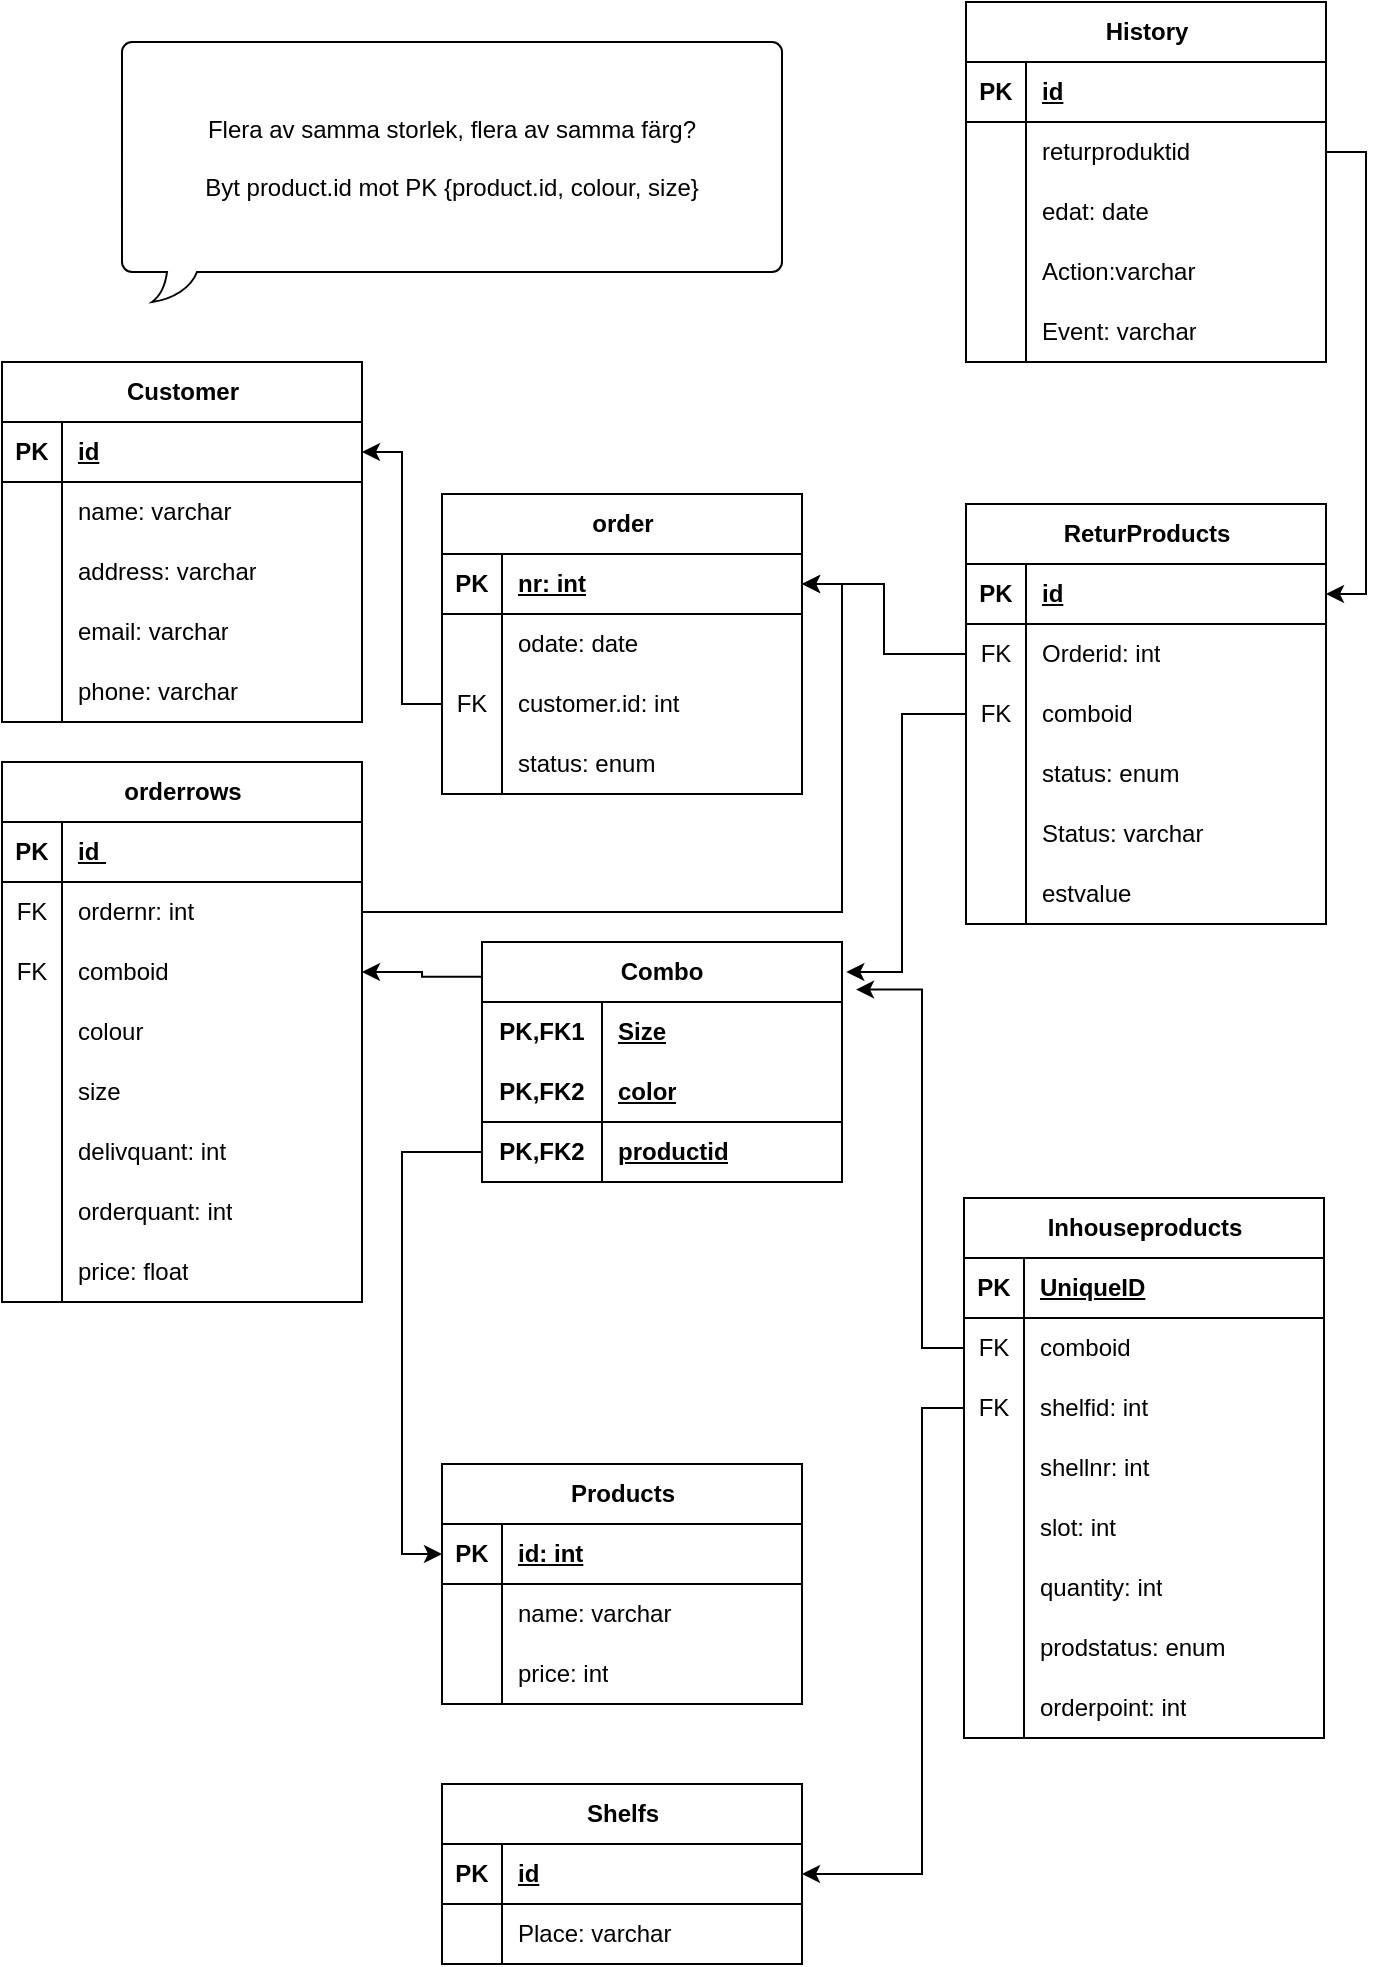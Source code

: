 <mxfile version="22.1.16" type="device">
  <diagram name="Page-1" id="0KgS9Cz_U5ciWKl4LTHg">
    <mxGraphModel dx="1037" dy="614" grid="1" gridSize="10" guides="1" tooltips="1" connect="1" arrows="1" fold="1" page="1" pageScale="1" pageWidth="850" pageHeight="1100" math="0" shadow="0">
      <root>
        <mxCell id="0" />
        <mxCell id="1" parent="0" />
        <mxCell id="YY3Y5IAw8V7oHiiXFcww-1" value="Customer" style="shape=table;startSize=30;container=1;collapsible=1;childLayout=tableLayout;fixedRows=1;rowLines=0;fontStyle=1;align=center;resizeLast=1;html=1;" parent="1" vertex="1">
          <mxGeometry x="20" y="210" width="180" height="180" as="geometry" />
        </mxCell>
        <mxCell id="YY3Y5IAw8V7oHiiXFcww-2" value="" style="shape=tableRow;horizontal=0;startSize=0;swimlaneHead=0;swimlaneBody=0;fillColor=none;collapsible=0;dropTarget=0;points=[[0,0.5],[1,0.5]];portConstraint=eastwest;top=0;left=0;right=0;bottom=1;" parent="YY3Y5IAw8V7oHiiXFcww-1" vertex="1">
          <mxGeometry y="30" width="180" height="30" as="geometry" />
        </mxCell>
        <mxCell id="YY3Y5IAw8V7oHiiXFcww-3" value="PK" style="shape=partialRectangle;connectable=0;fillColor=none;top=0;left=0;bottom=0;right=0;fontStyle=1;overflow=hidden;whiteSpace=wrap;html=1;" parent="YY3Y5IAw8V7oHiiXFcww-2" vertex="1">
          <mxGeometry width="30" height="30" as="geometry">
            <mxRectangle width="30" height="30" as="alternateBounds" />
          </mxGeometry>
        </mxCell>
        <mxCell id="YY3Y5IAw8V7oHiiXFcww-4" value="id" style="shape=partialRectangle;connectable=0;fillColor=none;top=0;left=0;bottom=0;right=0;align=left;spacingLeft=6;fontStyle=5;overflow=hidden;whiteSpace=wrap;html=1;" parent="YY3Y5IAw8V7oHiiXFcww-2" vertex="1">
          <mxGeometry x="30" width="150" height="30" as="geometry">
            <mxRectangle width="150" height="30" as="alternateBounds" />
          </mxGeometry>
        </mxCell>
        <mxCell id="YY3Y5IAw8V7oHiiXFcww-5" value="" style="shape=tableRow;horizontal=0;startSize=0;swimlaneHead=0;swimlaneBody=0;fillColor=none;collapsible=0;dropTarget=0;points=[[0,0.5],[1,0.5]];portConstraint=eastwest;top=0;left=0;right=0;bottom=0;" parent="YY3Y5IAw8V7oHiiXFcww-1" vertex="1">
          <mxGeometry y="60" width="180" height="30" as="geometry" />
        </mxCell>
        <mxCell id="YY3Y5IAw8V7oHiiXFcww-6" value="" style="shape=partialRectangle;connectable=0;fillColor=none;top=0;left=0;bottom=0;right=0;editable=1;overflow=hidden;whiteSpace=wrap;html=1;" parent="YY3Y5IAw8V7oHiiXFcww-5" vertex="1">
          <mxGeometry width="30" height="30" as="geometry">
            <mxRectangle width="30" height="30" as="alternateBounds" />
          </mxGeometry>
        </mxCell>
        <mxCell id="YY3Y5IAw8V7oHiiXFcww-7" value="name: varchar" style="shape=partialRectangle;connectable=0;fillColor=none;top=0;left=0;bottom=0;right=0;align=left;spacingLeft=6;overflow=hidden;whiteSpace=wrap;html=1;" parent="YY3Y5IAw8V7oHiiXFcww-5" vertex="1">
          <mxGeometry x="30" width="150" height="30" as="geometry">
            <mxRectangle width="150" height="30" as="alternateBounds" />
          </mxGeometry>
        </mxCell>
        <mxCell id="YY3Y5IAw8V7oHiiXFcww-8" value="" style="shape=tableRow;horizontal=0;startSize=0;swimlaneHead=0;swimlaneBody=0;fillColor=none;collapsible=0;dropTarget=0;points=[[0,0.5],[1,0.5]];portConstraint=eastwest;top=0;left=0;right=0;bottom=0;" parent="YY3Y5IAw8V7oHiiXFcww-1" vertex="1">
          <mxGeometry y="90" width="180" height="30" as="geometry" />
        </mxCell>
        <mxCell id="YY3Y5IAw8V7oHiiXFcww-9" value="" style="shape=partialRectangle;connectable=0;fillColor=none;top=0;left=0;bottom=0;right=0;editable=1;overflow=hidden;whiteSpace=wrap;html=1;" parent="YY3Y5IAw8V7oHiiXFcww-8" vertex="1">
          <mxGeometry width="30" height="30" as="geometry">
            <mxRectangle width="30" height="30" as="alternateBounds" />
          </mxGeometry>
        </mxCell>
        <mxCell id="YY3Y5IAw8V7oHiiXFcww-10" value="address: varchar" style="shape=partialRectangle;connectable=0;fillColor=none;top=0;left=0;bottom=0;right=0;align=left;spacingLeft=6;overflow=hidden;whiteSpace=wrap;html=1;" parent="YY3Y5IAw8V7oHiiXFcww-8" vertex="1">
          <mxGeometry x="30" width="150" height="30" as="geometry">
            <mxRectangle width="150" height="30" as="alternateBounds" />
          </mxGeometry>
        </mxCell>
        <mxCell id="YY3Y5IAw8V7oHiiXFcww-11" value="" style="shape=tableRow;horizontal=0;startSize=0;swimlaneHead=0;swimlaneBody=0;fillColor=none;collapsible=0;dropTarget=0;points=[[0,0.5],[1,0.5]];portConstraint=eastwest;top=0;left=0;right=0;bottom=0;" parent="YY3Y5IAw8V7oHiiXFcww-1" vertex="1">
          <mxGeometry y="120" width="180" height="30" as="geometry" />
        </mxCell>
        <mxCell id="YY3Y5IAw8V7oHiiXFcww-12" value="" style="shape=partialRectangle;connectable=0;fillColor=none;top=0;left=0;bottom=0;right=0;editable=1;overflow=hidden;whiteSpace=wrap;html=1;" parent="YY3Y5IAw8V7oHiiXFcww-11" vertex="1">
          <mxGeometry width="30" height="30" as="geometry">
            <mxRectangle width="30" height="30" as="alternateBounds" />
          </mxGeometry>
        </mxCell>
        <mxCell id="YY3Y5IAw8V7oHiiXFcww-13" value="email: varchar" style="shape=partialRectangle;connectable=0;fillColor=none;top=0;left=0;bottom=0;right=0;align=left;spacingLeft=6;overflow=hidden;whiteSpace=wrap;html=1;" parent="YY3Y5IAw8V7oHiiXFcww-11" vertex="1">
          <mxGeometry x="30" width="150" height="30" as="geometry">
            <mxRectangle width="150" height="30" as="alternateBounds" />
          </mxGeometry>
        </mxCell>
        <mxCell id="YY3Y5IAw8V7oHiiXFcww-14" value="" style="shape=tableRow;horizontal=0;startSize=0;swimlaneHead=0;swimlaneBody=0;fillColor=none;collapsible=0;dropTarget=0;points=[[0,0.5],[1,0.5]];portConstraint=eastwest;top=0;left=0;right=0;bottom=0;" parent="YY3Y5IAw8V7oHiiXFcww-1" vertex="1">
          <mxGeometry y="150" width="180" height="30" as="geometry" />
        </mxCell>
        <mxCell id="YY3Y5IAw8V7oHiiXFcww-15" value="" style="shape=partialRectangle;connectable=0;fillColor=none;top=0;left=0;bottom=0;right=0;editable=1;overflow=hidden;whiteSpace=wrap;html=1;" parent="YY3Y5IAw8V7oHiiXFcww-14" vertex="1">
          <mxGeometry width="30" height="30" as="geometry">
            <mxRectangle width="30" height="30" as="alternateBounds" />
          </mxGeometry>
        </mxCell>
        <mxCell id="YY3Y5IAw8V7oHiiXFcww-16" value="phone: varchar" style="shape=partialRectangle;connectable=0;fillColor=none;top=0;left=0;bottom=0;right=0;align=left;spacingLeft=6;overflow=hidden;whiteSpace=wrap;html=1;" parent="YY3Y5IAw8V7oHiiXFcww-14" vertex="1">
          <mxGeometry x="30" width="150" height="30" as="geometry">
            <mxRectangle width="150" height="30" as="alternateBounds" />
          </mxGeometry>
        </mxCell>
        <mxCell id="YY3Y5IAw8V7oHiiXFcww-17" value="order" style="shape=table;startSize=30;container=1;collapsible=1;childLayout=tableLayout;fixedRows=1;rowLines=0;fontStyle=1;align=center;resizeLast=1;html=1;" parent="1" vertex="1">
          <mxGeometry x="240" y="276" width="180" height="150" as="geometry" />
        </mxCell>
        <mxCell id="YY3Y5IAw8V7oHiiXFcww-18" value="" style="shape=tableRow;horizontal=0;startSize=0;swimlaneHead=0;swimlaneBody=0;fillColor=none;collapsible=0;dropTarget=0;points=[[0,0.5],[1,0.5]];portConstraint=eastwest;top=0;left=0;right=0;bottom=1;" parent="YY3Y5IAw8V7oHiiXFcww-17" vertex="1">
          <mxGeometry y="30" width="180" height="30" as="geometry" />
        </mxCell>
        <mxCell id="YY3Y5IAw8V7oHiiXFcww-19" value="PK" style="shape=partialRectangle;connectable=0;fillColor=none;top=0;left=0;bottom=0;right=0;fontStyle=1;overflow=hidden;whiteSpace=wrap;html=1;" parent="YY3Y5IAw8V7oHiiXFcww-18" vertex="1">
          <mxGeometry width="30" height="30" as="geometry">
            <mxRectangle width="30" height="30" as="alternateBounds" />
          </mxGeometry>
        </mxCell>
        <mxCell id="YY3Y5IAw8V7oHiiXFcww-20" value="nr: int" style="shape=partialRectangle;connectable=0;fillColor=none;top=0;left=0;bottom=0;right=0;align=left;spacingLeft=6;fontStyle=5;overflow=hidden;whiteSpace=wrap;html=1;" parent="YY3Y5IAw8V7oHiiXFcww-18" vertex="1">
          <mxGeometry x="30" width="150" height="30" as="geometry">
            <mxRectangle width="150" height="30" as="alternateBounds" />
          </mxGeometry>
        </mxCell>
        <mxCell id="YY3Y5IAw8V7oHiiXFcww-21" value="" style="shape=tableRow;horizontal=0;startSize=0;swimlaneHead=0;swimlaneBody=0;fillColor=none;collapsible=0;dropTarget=0;points=[[0,0.5],[1,0.5]];portConstraint=eastwest;top=0;left=0;right=0;bottom=0;" parent="YY3Y5IAw8V7oHiiXFcww-17" vertex="1">
          <mxGeometry y="60" width="180" height="30" as="geometry" />
        </mxCell>
        <mxCell id="YY3Y5IAw8V7oHiiXFcww-22" value="" style="shape=partialRectangle;connectable=0;fillColor=none;top=0;left=0;bottom=0;right=0;editable=1;overflow=hidden;whiteSpace=wrap;html=1;" parent="YY3Y5IAw8V7oHiiXFcww-21" vertex="1">
          <mxGeometry width="30" height="30" as="geometry">
            <mxRectangle width="30" height="30" as="alternateBounds" />
          </mxGeometry>
        </mxCell>
        <mxCell id="YY3Y5IAw8V7oHiiXFcww-23" value="odate: date" style="shape=partialRectangle;connectable=0;fillColor=none;top=0;left=0;bottom=0;right=0;align=left;spacingLeft=6;overflow=hidden;whiteSpace=wrap;html=1;" parent="YY3Y5IAw8V7oHiiXFcww-21" vertex="1">
          <mxGeometry x="30" width="150" height="30" as="geometry">
            <mxRectangle width="150" height="30" as="alternateBounds" />
          </mxGeometry>
        </mxCell>
        <mxCell id="YY3Y5IAw8V7oHiiXFcww-24" value="" style="shape=tableRow;horizontal=0;startSize=0;swimlaneHead=0;swimlaneBody=0;fillColor=none;collapsible=0;dropTarget=0;points=[[0,0.5],[1,0.5]];portConstraint=eastwest;top=0;left=0;right=0;bottom=0;" parent="YY3Y5IAw8V7oHiiXFcww-17" vertex="1">
          <mxGeometry y="90" width="180" height="30" as="geometry" />
        </mxCell>
        <mxCell id="YY3Y5IAw8V7oHiiXFcww-25" value="FK" style="shape=partialRectangle;connectable=0;fillColor=none;top=0;left=0;bottom=0;right=0;editable=1;overflow=hidden;whiteSpace=wrap;html=1;" parent="YY3Y5IAw8V7oHiiXFcww-24" vertex="1">
          <mxGeometry width="30" height="30" as="geometry">
            <mxRectangle width="30" height="30" as="alternateBounds" />
          </mxGeometry>
        </mxCell>
        <mxCell id="YY3Y5IAw8V7oHiiXFcww-26" value="customer.id: int" style="shape=partialRectangle;connectable=0;fillColor=none;top=0;left=0;bottom=0;right=0;align=left;spacingLeft=6;overflow=hidden;whiteSpace=wrap;html=1;" parent="YY3Y5IAw8V7oHiiXFcww-24" vertex="1">
          <mxGeometry x="30" width="150" height="30" as="geometry">
            <mxRectangle width="150" height="30" as="alternateBounds" />
          </mxGeometry>
        </mxCell>
        <mxCell id="YY3Y5IAw8V7oHiiXFcww-27" value="" style="shape=tableRow;horizontal=0;startSize=0;swimlaneHead=0;swimlaneBody=0;fillColor=none;collapsible=0;dropTarget=0;points=[[0,0.5],[1,0.5]];portConstraint=eastwest;top=0;left=0;right=0;bottom=0;" parent="YY3Y5IAw8V7oHiiXFcww-17" vertex="1">
          <mxGeometry y="120" width="180" height="30" as="geometry" />
        </mxCell>
        <mxCell id="YY3Y5IAw8V7oHiiXFcww-28" value="" style="shape=partialRectangle;connectable=0;fillColor=none;top=0;left=0;bottom=0;right=0;editable=1;overflow=hidden;whiteSpace=wrap;html=1;" parent="YY3Y5IAw8V7oHiiXFcww-27" vertex="1">
          <mxGeometry width="30" height="30" as="geometry">
            <mxRectangle width="30" height="30" as="alternateBounds" />
          </mxGeometry>
        </mxCell>
        <mxCell id="YY3Y5IAw8V7oHiiXFcww-29" value="status: enum" style="shape=partialRectangle;connectable=0;fillColor=none;top=0;left=0;bottom=0;right=0;align=left;spacingLeft=6;overflow=hidden;whiteSpace=wrap;html=1;" parent="YY3Y5IAw8V7oHiiXFcww-27" vertex="1">
          <mxGeometry x="30" width="150" height="30" as="geometry">
            <mxRectangle width="150" height="30" as="alternateBounds" />
          </mxGeometry>
        </mxCell>
        <mxCell id="YY3Y5IAw8V7oHiiXFcww-30" style="edgeStyle=orthogonalEdgeStyle;rounded=0;orthogonalLoop=1;jettySize=auto;html=1;exitX=0;exitY=0.5;exitDx=0;exitDy=0;entryX=1;entryY=0.5;entryDx=0;entryDy=0;" parent="1" source="YY3Y5IAw8V7oHiiXFcww-24" target="YY3Y5IAw8V7oHiiXFcww-2" edge="1">
          <mxGeometry relative="1" as="geometry" />
        </mxCell>
        <mxCell id="YY3Y5IAw8V7oHiiXFcww-31" value="orderrows" style="shape=table;startSize=30;container=1;collapsible=1;childLayout=tableLayout;fixedRows=1;rowLines=0;fontStyle=1;align=center;resizeLast=1;html=1;" parent="1" vertex="1">
          <mxGeometry x="20" y="410" width="180" height="270" as="geometry" />
        </mxCell>
        <mxCell id="YY3Y5IAw8V7oHiiXFcww-32" value="" style="shape=tableRow;horizontal=0;startSize=0;swimlaneHead=0;swimlaneBody=0;fillColor=none;collapsible=0;dropTarget=0;points=[[0,0.5],[1,0.5]];portConstraint=eastwest;top=0;left=0;right=0;bottom=1;" parent="YY3Y5IAw8V7oHiiXFcww-31" vertex="1">
          <mxGeometry y="30" width="180" height="30" as="geometry" />
        </mxCell>
        <mxCell id="YY3Y5IAw8V7oHiiXFcww-33" value="PK" style="shape=partialRectangle;connectable=0;fillColor=none;top=0;left=0;bottom=0;right=0;fontStyle=1;overflow=hidden;whiteSpace=wrap;html=1;" parent="YY3Y5IAw8V7oHiiXFcww-32" vertex="1">
          <mxGeometry width="30" height="30" as="geometry">
            <mxRectangle width="30" height="30" as="alternateBounds" />
          </mxGeometry>
        </mxCell>
        <mxCell id="YY3Y5IAw8V7oHiiXFcww-34" value="id&amp;nbsp;" style="shape=partialRectangle;connectable=0;fillColor=none;top=0;left=0;bottom=0;right=0;align=left;spacingLeft=6;fontStyle=5;overflow=hidden;whiteSpace=wrap;html=1;" parent="YY3Y5IAw8V7oHiiXFcww-32" vertex="1">
          <mxGeometry x="30" width="150" height="30" as="geometry">
            <mxRectangle width="150" height="30" as="alternateBounds" />
          </mxGeometry>
        </mxCell>
        <mxCell id="YY3Y5IAw8V7oHiiXFcww-35" value="" style="shape=tableRow;horizontal=0;startSize=0;swimlaneHead=0;swimlaneBody=0;fillColor=none;collapsible=0;dropTarget=0;points=[[0,0.5],[1,0.5]];portConstraint=eastwest;top=0;left=0;right=0;bottom=0;" parent="YY3Y5IAw8V7oHiiXFcww-31" vertex="1">
          <mxGeometry y="60" width="180" height="30" as="geometry" />
        </mxCell>
        <mxCell id="YY3Y5IAw8V7oHiiXFcww-36" value="FK" style="shape=partialRectangle;connectable=0;fillColor=none;top=0;left=0;bottom=0;right=0;editable=1;overflow=hidden;whiteSpace=wrap;html=1;" parent="YY3Y5IAw8V7oHiiXFcww-35" vertex="1">
          <mxGeometry width="30" height="30" as="geometry">
            <mxRectangle width="30" height="30" as="alternateBounds" />
          </mxGeometry>
        </mxCell>
        <mxCell id="YY3Y5IAw8V7oHiiXFcww-37" value="ordernr: int" style="shape=partialRectangle;connectable=0;fillColor=none;top=0;left=0;bottom=0;right=0;align=left;spacingLeft=6;overflow=hidden;whiteSpace=wrap;html=1;" parent="YY3Y5IAw8V7oHiiXFcww-35" vertex="1">
          <mxGeometry x="30" width="150" height="30" as="geometry">
            <mxRectangle width="150" height="30" as="alternateBounds" />
          </mxGeometry>
        </mxCell>
        <mxCell id="YY3Y5IAw8V7oHiiXFcww-38" value="" style="shape=tableRow;horizontal=0;startSize=0;swimlaneHead=0;swimlaneBody=0;fillColor=none;collapsible=0;dropTarget=0;points=[[0,0.5],[1,0.5]];portConstraint=eastwest;top=0;left=0;right=0;bottom=0;" parent="YY3Y5IAw8V7oHiiXFcww-31" vertex="1">
          <mxGeometry y="90" width="180" height="30" as="geometry" />
        </mxCell>
        <mxCell id="YY3Y5IAw8V7oHiiXFcww-39" value="FK" style="shape=partialRectangle;connectable=0;fillColor=none;top=0;left=0;bottom=0;right=0;editable=1;overflow=hidden;whiteSpace=wrap;html=1;" parent="YY3Y5IAw8V7oHiiXFcww-38" vertex="1">
          <mxGeometry width="30" height="30" as="geometry">
            <mxRectangle width="30" height="30" as="alternateBounds" />
          </mxGeometry>
        </mxCell>
        <mxCell id="YY3Y5IAw8V7oHiiXFcww-40" value="comboid" style="shape=partialRectangle;connectable=0;fillColor=none;top=0;left=0;bottom=0;right=0;align=left;spacingLeft=6;overflow=hidden;whiteSpace=wrap;html=1;" parent="YY3Y5IAw8V7oHiiXFcww-38" vertex="1">
          <mxGeometry x="30" width="150" height="30" as="geometry">
            <mxRectangle width="150" height="30" as="alternateBounds" />
          </mxGeometry>
        </mxCell>
        <mxCell id="YY3Y5IAw8V7oHiiXFcww-41" value="" style="shape=tableRow;horizontal=0;startSize=0;swimlaneHead=0;swimlaneBody=0;fillColor=none;collapsible=0;dropTarget=0;points=[[0,0.5],[1,0.5]];portConstraint=eastwest;top=0;left=0;right=0;bottom=0;" parent="YY3Y5IAw8V7oHiiXFcww-31" vertex="1">
          <mxGeometry y="120" width="180" height="30" as="geometry" />
        </mxCell>
        <mxCell id="YY3Y5IAw8V7oHiiXFcww-42" value="" style="shape=partialRectangle;connectable=0;fillColor=none;top=0;left=0;bottom=0;right=0;editable=1;overflow=hidden;whiteSpace=wrap;html=1;" parent="YY3Y5IAw8V7oHiiXFcww-41" vertex="1">
          <mxGeometry width="30" height="30" as="geometry">
            <mxRectangle width="30" height="30" as="alternateBounds" />
          </mxGeometry>
        </mxCell>
        <mxCell id="YY3Y5IAw8V7oHiiXFcww-43" value="colour" style="shape=partialRectangle;connectable=0;fillColor=none;top=0;left=0;bottom=0;right=0;align=left;spacingLeft=6;overflow=hidden;whiteSpace=wrap;html=1;" parent="YY3Y5IAw8V7oHiiXFcww-41" vertex="1">
          <mxGeometry x="30" width="150" height="30" as="geometry">
            <mxRectangle width="150" height="30" as="alternateBounds" />
          </mxGeometry>
        </mxCell>
        <mxCell id="0YbK_XBKYLrNP74XC1Oq-16" value="" style="shape=tableRow;horizontal=0;startSize=0;swimlaneHead=0;swimlaneBody=0;fillColor=none;collapsible=0;dropTarget=0;points=[[0,0.5],[1,0.5]];portConstraint=eastwest;top=0;left=0;right=0;bottom=0;" vertex="1" parent="YY3Y5IAw8V7oHiiXFcww-31">
          <mxGeometry y="150" width="180" height="30" as="geometry" />
        </mxCell>
        <mxCell id="0YbK_XBKYLrNP74XC1Oq-17" value="" style="shape=partialRectangle;connectable=0;fillColor=none;top=0;left=0;bottom=0;right=0;editable=1;overflow=hidden;whiteSpace=wrap;html=1;" vertex="1" parent="0YbK_XBKYLrNP74XC1Oq-16">
          <mxGeometry width="30" height="30" as="geometry">
            <mxRectangle width="30" height="30" as="alternateBounds" />
          </mxGeometry>
        </mxCell>
        <mxCell id="0YbK_XBKYLrNP74XC1Oq-18" value="size" style="shape=partialRectangle;connectable=0;fillColor=none;top=0;left=0;bottom=0;right=0;align=left;spacingLeft=6;overflow=hidden;whiteSpace=wrap;html=1;" vertex="1" parent="0YbK_XBKYLrNP74XC1Oq-16">
          <mxGeometry x="30" width="150" height="30" as="geometry">
            <mxRectangle width="150" height="30" as="alternateBounds" />
          </mxGeometry>
        </mxCell>
        <mxCell id="0YbK_XBKYLrNP74XC1Oq-134" value="" style="shape=tableRow;horizontal=0;startSize=0;swimlaneHead=0;swimlaneBody=0;fillColor=none;collapsible=0;dropTarget=0;points=[[0,0.5],[1,0.5]];portConstraint=eastwest;top=0;left=0;right=0;bottom=0;" vertex="1" parent="YY3Y5IAw8V7oHiiXFcww-31">
          <mxGeometry y="180" width="180" height="30" as="geometry" />
        </mxCell>
        <mxCell id="0YbK_XBKYLrNP74XC1Oq-135" value="" style="shape=partialRectangle;connectable=0;fillColor=none;top=0;left=0;bottom=0;right=0;editable=1;overflow=hidden;whiteSpace=wrap;html=1;" vertex="1" parent="0YbK_XBKYLrNP74XC1Oq-134">
          <mxGeometry width="30" height="30" as="geometry">
            <mxRectangle width="30" height="30" as="alternateBounds" />
          </mxGeometry>
        </mxCell>
        <mxCell id="0YbK_XBKYLrNP74XC1Oq-136" value="delivquant: int" style="shape=partialRectangle;connectable=0;fillColor=none;top=0;left=0;bottom=0;right=0;align=left;spacingLeft=6;overflow=hidden;whiteSpace=wrap;html=1;" vertex="1" parent="0YbK_XBKYLrNP74XC1Oq-134">
          <mxGeometry x="30" width="150" height="30" as="geometry">
            <mxRectangle width="150" height="30" as="alternateBounds" />
          </mxGeometry>
        </mxCell>
        <mxCell id="0YbK_XBKYLrNP74XC1Oq-237" value="" style="shape=tableRow;horizontal=0;startSize=0;swimlaneHead=0;swimlaneBody=0;fillColor=none;collapsible=0;dropTarget=0;points=[[0,0.5],[1,0.5]];portConstraint=eastwest;top=0;left=0;right=0;bottom=0;" vertex="1" parent="YY3Y5IAw8V7oHiiXFcww-31">
          <mxGeometry y="210" width="180" height="30" as="geometry" />
        </mxCell>
        <mxCell id="0YbK_XBKYLrNP74XC1Oq-238" value="" style="shape=partialRectangle;connectable=0;fillColor=none;top=0;left=0;bottom=0;right=0;editable=1;overflow=hidden;whiteSpace=wrap;html=1;" vertex="1" parent="0YbK_XBKYLrNP74XC1Oq-237">
          <mxGeometry width="30" height="30" as="geometry">
            <mxRectangle width="30" height="30" as="alternateBounds" />
          </mxGeometry>
        </mxCell>
        <mxCell id="0YbK_XBKYLrNP74XC1Oq-239" value="orderquant: int" style="shape=partialRectangle;connectable=0;fillColor=none;top=0;left=0;bottom=0;right=0;align=left;spacingLeft=6;overflow=hidden;whiteSpace=wrap;html=1;" vertex="1" parent="0YbK_XBKYLrNP74XC1Oq-237">
          <mxGeometry x="30" width="150" height="30" as="geometry">
            <mxRectangle width="150" height="30" as="alternateBounds" />
          </mxGeometry>
        </mxCell>
        <mxCell id="0YbK_XBKYLrNP74XC1Oq-241" value="" style="shape=tableRow;horizontal=0;startSize=0;swimlaneHead=0;swimlaneBody=0;fillColor=none;collapsible=0;dropTarget=0;points=[[0,0.5],[1,0.5]];portConstraint=eastwest;top=0;left=0;right=0;bottom=0;" vertex="1" parent="YY3Y5IAw8V7oHiiXFcww-31">
          <mxGeometry y="240" width="180" height="30" as="geometry" />
        </mxCell>
        <mxCell id="0YbK_XBKYLrNP74XC1Oq-242" value="" style="shape=partialRectangle;connectable=0;fillColor=none;top=0;left=0;bottom=0;right=0;editable=1;overflow=hidden;whiteSpace=wrap;html=1;" vertex="1" parent="0YbK_XBKYLrNP74XC1Oq-241">
          <mxGeometry width="30" height="30" as="geometry">
            <mxRectangle width="30" height="30" as="alternateBounds" />
          </mxGeometry>
        </mxCell>
        <mxCell id="0YbK_XBKYLrNP74XC1Oq-243" value="price: float" style="shape=partialRectangle;connectable=0;fillColor=none;top=0;left=0;bottom=0;right=0;align=left;spacingLeft=6;overflow=hidden;whiteSpace=wrap;html=1;" vertex="1" parent="0YbK_XBKYLrNP74XC1Oq-241">
          <mxGeometry x="30" width="150" height="30" as="geometry">
            <mxRectangle width="150" height="30" as="alternateBounds" />
          </mxGeometry>
        </mxCell>
        <mxCell id="0YbK_XBKYLrNP74XC1Oq-32" value="Shelfs" style="shape=table;startSize=30;container=1;collapsible=1;childLayout=tableLayout;fixedRows=1;rowLines=0;fontStyle=1;align=center;resizeLast=1;html=1;" vertex="1" parent="1">
          <mxGeometry x="240" y="921" width="180" height="90" as="geometry" />
        </mxCell>
        <mxCell id="0YbK_XBKYLrNP74XC1Oq-33" value="" style="shape=tableRow;horizontal=0;startSize=0;swimlaneHead=0;swimlaneBody=0;fillColor=none;collapsible=0;dropTarget=0;points=[[0,0.5],[1,0.5]];portConstraint=eastwest;top=0;left=0;right=0;bottom=1;" vertex="1" parent="0YbK_XBKYLrNP74XC1Oq-32">
          <mxGeometry y="30" width="180" height="30" as="geometry" />
        </mxCell>
        <mxCell id="0YbK_XBKYLrNP74XC1Oq-34" value="PK" style="shape=partialRectangle;connectable=0;fillColor=none;top=0;left=0;bottom=0;right=0;fontStyle=1;overflow=hidden;whiteSpace=wrap;html=1;" vertex="1" parent="0YbK_XBKYLrNP74XC1Oq-33">
          <mxGeometry width="30" height="30" as="geometry">
            <mxRectangle width="30" height="30" as="alternateBounds" />
          </mxGeometry>
        </mxCell>
        <mxCell id="0YbK_XBKYLrNP74XC1Oq-35" value="id" style="shape=partialRectangle;connectable=0;fillColor=none;top=0;left=0;bottom=0;right=0;align=left;spacingLeft=6;fontStyle=5;overflow=hidden;whiteSpace=wrap;html=1;" vertex="1" parent="0YbK_XBKYLrNP74XC1Oq-33">
          <mxGeometry x="30" width="150" height="30" as="geometry">
            <mxRectangle width="150" height="30" as="alternateBounds" />
          </mxGeometry>
        </mxCell>
        <mxCell id="0YbK_XBKYLrNP74XC1Oq-36" value="" style="shape=tableRow;horizontal=0;startSize=0;swimlaneHead=0;swimlaneBody=0;fillColor=none;collapsible=0;dropTarget=0;points=[[0,0.5],[1,0.5]];portConstraint=eastwest;top=0;left=0;right=0;bottom=0;" vertex="1" parent="0YbK_XBKYLrNP74XC1Oq-32">
          <mxGeometry y="60" width="180" height="30" as="geometry" />
        </mxCell>
        <mxCell id="0YbK_XBKYLrNP74XC1Oq-37" value="" style="shape=partialRectangle;connectable=0;fillColor=none;top=0;left=0;bottom=0;right=0;editable=1;overflow=hidden;whiteSpace=wrap;html=1;" vertex="1" parent="0YbK_XBKYLrNP74XC1Oq-36">
          <mxGeometry width="30" height="30" as="geometry">
            <mxRectangle width="30" height="30" as="alternateBounds" />
          </mxGeometry>
        </mxCell>
        <mxCell id="0YbK_XBKYLrNP74XC1Oq-38" value="Place: varchar" style="shape=partialRectangle;connectable=0;fillColor=none;top=0;left=0;bottom=0;right=0;align=left;spacingLeft=6;overflow=hidden;whiteSpace=wrap;html=1;" vertex="1" parent="0YbK_XBKYLrNP74XC1Oq-36">
          <mxGeometry x="30" width="150" height="30" as="geometry">
            <mxRectangle width="150" height="30" as="alternateBounds" />
          </mxGeometry>
        </mxCell>
        <mxCell id="0YbK_XBKYLrNP74XC1Oq-96" value="Inhouseproducts" style="shape=table;startSize=30;container=1;collapsible=1;childLayout=tableLayout;fixedRows=1;rowLines=0;fontStyle=1;align=center;resizeLast=1;html=1;" vertex="1" parent="1">
          <mxGeometry x="501" y="628" width="180" height="270" as="geometry" />
        </mxCell>
        <mxCell id="0YbK_XBKYLrNP74XC1Oq-97" value="" style="shape=tableRow;horizontal=0;startSize=0;swimlaneHead=0;swimlaneBody=0;fillColor=none;collapsible=0;dropTarget=0;points=[[0,0.5],[1,0.5]];portConstraint=eastwest;top=0;left=0;right=0;bottom=1;" vertex="1" parent="0YbK_XBKYLrNP74XC1Oq-96">
          <mxGeometry y="30" width="180" height="30" as="geometry" />
        </mxCell>
        <mxCell id="0YbK_XBKYLrNP74XC1Oq-98" value="PK" style="shape=partialRectangle;connectable=0;fillColor=none;top=0;left=0;bottom=0;right=0;fontStyle=1;overflow=hidden;whiteSpace=wrap;html=1;" vertex="1" parent="0YbK_XBKYLrNP74XC1Oq-97">
          <mxGeometry width="30" height="30" as="geometry">
            <mxRectangle width="30" height="30" as="alternateBounds" />
          </mxGeometry>
        </mxCell>
        <mxCell id="0YbK_XBKYLrNP74XC1Oq-99" value="UniqueID" style="shape=partialRectangle;connectable=0;fillColor=none;top=0;left=0;bottom=0;right=0;align=left;spacingLeft=6;fontStyle=5;overflow=hidden;whiteSpace=wrap;html=1;" vertex="1" parent="0YbK_XBKYLrNP74XC1Oq-97">
          <mxGeometry x="30" width="150" height="30" as="geometry">
            <mxRectangle width="150" height="30" as="alternateBounds" />
          </mxGeometry>
        </mxCell>
        <mxCell id="0YbK_XBKYLrNP74XC1Oq-100" value="" style="shape=tableRow;horizontal=0;startSize=0;swimlaneHead=0;swimlaneBody=0;fillColor=none;collapsible=0;dropTarget=0;points=[[0,0.5],[1,0.5]];portConstraint=eastwest;top=0;left=0;right=0;bottom=0;" vertex="1" parent="0YbK_XBKYLrNP74XC1Oq-96">
          <mxGeometry y="60" width="180" height="30" as="geometry" />
        </mxCell>
        <mxCell id="0YbK_XBKYLrNP74XC1Oq-101" value="FK" style="shape=partialRectangle;connectable=0;fillColor=none;top=0;left=0;bottom=0;right=0;editable=1;overflow=hidden;whiteSpace=wrap;html=1;" vertex="1" parent="0YbK_XBKYLrNP74XC1Oq-100">
          <mxGeometry width="30" height="30" as="geometry">
            <mxRectangle width="30" height="30" as="alternateBounds" />
          </mxGeometry>
        </mxCell>
        <mxCell id="0YbK_XBKYLrNP74XC1Oq-102" value="comboid" style="shape=partialRectangle;connectable=0;fillColor=none;top=0;left=0;bottom=0;right=0;align=left;spacingLeft=6;overflow=hidden;whiteSpace=wrap;html=1;" vertex="1" parent="0YbK_XBKYLrNP74XC1Oq-100">
          <mxGeometry x="30" width="150" height="30" as="geometry">
            <mxRectangle width="150" height="30" as="alternateBounds" />
          </mxGeometry>
        </mxCell>
        <mxCell id="0YbK_XBKYLrNP74XC1Oq-103" value="" style="shape=tableRow;horizontal=0;startSize=0;swimlaneHead=0;swimlaneBody=0;fillColor=none;collapsible=0;dropTarget=0;points=[[0,0.5],[1,0.5]];portConstraint=eastwest;top=0;left=0;right=0;bottom=0;" vertex="1" parent="0YbK_XBKYLrNP74XC1Oq-96">
          <mxGeometry y="90" width="180" height="30" as="geometry" />
        </mxCell>
        <mxCell id="0YbK_XBKYLrNP74XC1Oq-104" value="FK" style="shape=partialRectangle;connectable=0;fillColor=none;top=0;left=0;bottom=0;right=0;editable=1;overflow=hidden;whiteSpace=wrap;html=1;" vertex="1" parent="0YbK_XBKYLrNP74XC1Oq-103">
          <mxGeometry width="30" height="30" as="geometry">
            <mxRectangle width="30" height="30" as="alternateBounds" />
          </mxGeometry>
        </mxCell>
        <mxCell id="0YbK_XBKYLrNP74XC1Oq-105" value="shelfid: int" style="shape=partialRectangle;connectable=0;fillColor=none;top=0;left=0;bottom=0;right=0;align=left;spacingLeft=6;overflow=hidden;whiteSpace=wrap;html=1;" vertex="1" parent="0YbK_XBKYLrNP74XC1Oq-103">
          <mxGeometry x="30" width="150" height="30" as="geometry">
            <mxRectangle width="150" height="30" as="alternateBounds" />
          </mxGeometry>
        </mxCell>
        <mxCell id="0YbK_XBKYLrNP74XC1Oq-106" value="" style="shape=tableRow;horizontal=0;startSize=0;swimlaneHead=0;swimlaneBody=0;fillColor=none;collapsible=0;dropTarget=0;points=[[0,0.5],[1,0.5]];portConstraint=eastwest;top=0;left=0;right=0;bottom=0;" vertex="1" parent="0YbK_XBKYLrNP74XC1Oq-96">
          <mxGeometry y="120" width="180" height="30" as="geometry" />
        </mxCell>
        <mxCell id="0YbK_XBKYLrNP74XC1Oq-107" value="" style="shape=partialRectangle;connectable=0;fillColor=none;top=0;left=0;bottom=0;right=0;editable=1;overflow=hidden;whiteSpace=wrap;html=1;" vertex="1" parent="0YbK_XBKYLrNP74XC1Oq-106">
          <mxGeometry width="30" height="30" as="geometry">
            <mxRectangle width="30" height="30" as="alternateBounds" />
          </mxGeometry>
        </mxCell>
        <mxCell id="0YbK_XBKYLrNP74XC1Oq-108" value="shellnr: int" style="shape=partialRectangle;connectable=0;fillColor=none;top=0;left=0;bottom=0;right=0;align=left;spacingLeft=6;overflow=hidden;whiteSpace=wrap;html=1;" vertex="1" parent="0YbK_XBKYLrNP74XC1Oq-106">
          <mxGeometry x="30" width="150" height="30" as="geometry">
            <mxRectangle width="150" height="30" as="alternateBounds" />
          </mxGeometry>
        </mxCell>
        <mxCell id="0YbK_XBKYLrNP74XC1Oq-109" value="" style="shape=tableRow;horizontal=0;startSize=0;swimlaneHead=0;swimlaneBody=0;fillColor=none;collapsible=0;dropTarget=0;points=[[0,0.5],[1,0.5]];portConstraint=eastwest;top=0;left=0;right=0;bottom=0;" vertex="1" parent="0YbK_XBKYLrNP74XC1Oq-96">
          <mxGeometry y="150" width="180" height="30" as="geometry" />
        </mxCell>
        <mxCell id="0YbK_XBKYLrNP74XC1Oq-110" value="" style="shape=partialRectangle;connectable=0;fillColor=none;top=0;left=0;bottom=0;right=0;editable=1;overflow=hidden;whiteSpace=wrap;html=1;" vertex="1" parent="0YbK_XBKYLrNP74XC1Oq-109">
          <mxGeometry width="30" height="30" as="geometry">
            <mxRectangle width="30" height="30" as="alternateBounds" />
          </mxGeometry>
        </mxCell>
        <mxCell id="0YbK_XBKYLrNP74XC1Oq-111" value="slot: int" style="shape=partialRectangle;connectable=0;fillColor=none;top=0;left=0;bottom=0;right=0;align=left;spacingLeft=6;overflow=hidden;whiteSpace=wrap;html=1;" vertex="1" parent="0YbK_XBKYLrNP74XC1Oq-109">
          <mxGeometry x="30" width="150" height="30" as="geometry">
            <mxRectangle width="150" height="30" as="alternateBounds" />
          </mxGeometry>
        </mxCell>
        <mxCell id="0YbK_XBKYLrNP74XC1Oq-128" value="" style="shape=tableRow;horizontal=0;startSize=0;swimlaneHead=0;swimlaneBody=0;fillColor=none;collapsible=0;dropTarget=0;points=[[0,0.5],[1,0.5]];portConstraint=eastwest;top=0;left=0;right=0;bottom=0;" vertex="1" parent="0YbK_XBKYLrNP74XC1Oq-96">
          <mxGeometry y="180" width="180" height="30" as="geometry" />
        </mxCell>
        <mxCell id="0YbK_XBKYLrNP74XC1Oq-129" value="" style="shape=partialRectangle;connectable=0;fillColor=none;top=0;left=0;bottom=0;right=0;editable=1;overflow=hidden;whiteSpace=wrap;html=1;" vertex="1" parent="0YbK_XBKYLrNP74XC1Oq-128">
          <mxGeometry width="30" height="30" as="geometry">
            <mxRectangle width="30" height="30" as="alternateBounds" />
          </mxGeometry>
        </mxCell>
        <mxCell id="0YbK_XBKYLrNP74XC1Oq-130" value="quantity: int" style="shape=partialRectangle;connectable=0;fillColor=none;top=0;left=0;bottom=0;right=0;align=left;spacingLeft=6;overflow=hidden;whiteSpace=wrap;html=1;" vertex="1" parent="0YbK_XBKYLrNP74XC1Oq-128">
          <mxGeometry x="30" width="150" height="30" as="geometry">
            <mxRectangle width="150" height="30" as="alternateBounds" />
          </mxGeometry>
        </mxCell>
        <mxCell id="0YbK_XBKYLrNP74XC1Oq-137" value="" style="shape=tableRow;horizontal=0;startSize=0;swimlaneHead=0;swimlaneBody=0;fillColor=none;collapsible=0;dropTarget=0;points=[[0,0.5],[1,0.5]];portConstraint=eastwest;top=0;left=0;right=0;bottom=0;" vertex="1" parent="0YbK_XBKYLrNP74XC1Oq-96">
          <mxGeometry y="210" width="180" height="30" as="geometry" />
        </mxCell>
        <mxCell id="0YbK_XBKYLrNP74XC1Oq-138" value="" style="shape=partialRectangle;connectable=0;fillColor=none;top=0;left=0;bottom=0;right=0;editable=1;overflow=hidden;whiteSpace=wrap;html=1;" vertex="1" parent="0YbK_XBKYLrNP74XC1Oq-137">
          <mxGeometry width="30" height="30" as="geometry">
            <mxRectangle width="30" height="30" as="alternateBounds" />
          </mxGeometry>
        </mxCell>
        <mxCell id="0YbK_XBKYLrNP74XC1Oq-139" value="prodstatus: enum" style="shape=partialRectangle;connectable=0;fillColor=none;top=0;left=0;bottom=0;right=0;align=left;spacingLeft=6;overflow=hidden;whiteSpace=wrap;html=1;" vertex="1" parent="0YbK_XBKYLrNP74XC1Oq-137">
          <mxGeometry x="30" width="150" height="30" as="geometry">
            <mxRectangle width="150" height="30" as="alternateBounds" />
          </mxGeometry>
        </mxCell>
        <mxCell id="0YbK_XBKYLrNP74XC1Oq-140" value="" style="shape=tableRow;horizontal=0;startSize=0;swimlaneHead=0;swimlaneBody=0;fillColor=none;collapsible=0;dropTarget=0;points=[[0,0.5],[1,0.5]];portConstraint=eastwest;top=0;left=0;right=0;bottom=0;" vertex="1" parent="0YbK_XBKYLrNP74XC1Oq-96">
          <mxGeometry y="240" width="180" height="30" as="geometry" />
        </mxCell>
        <mxCell id="0YbK_XBKYLrNP74XC1Oq-141" value="" style="shape=partialRectangle;connectable=0;fillColor=none;top=0;left=0;bottom=0;right=0;editable=1;overflow=hidden;whiteSpace=wrap;html=1;" vertex="1" parent="0YbK_XBKYLrNP74XC1Oq-140">
          <mxGeometry width="30" height="30" as="geometry">
            <mxRectangle width="30" height="30" as="alternateBounds" />
          </mxGeometry>
        </mxCell>
        <mxCell id="0YbK_XBKYLrNP74XC1Oq-142" value="orderpoint: int" style="shape=partialRectangle;connectable=0;fillColor=none;top=0;left=0;bottom=0;right=0;align=left;spacingLeft=6;overflow=hidden;whiteSpace=wrap;html=1;" vertex="1" parent="0YbK_XBKYLrNP74XC1Oq-140">
          <mxGeometry x="30" width="150" height="30" as="geometry">
            <mxRectangle width="150" height="30" as="alternateBounds" />
          </mxGeometry>
        </mxCell>
        <mxCell id="0YbK_XBKYLrNP74XC1Oq-133" style="edgeStyle=orthogonalEdgeStyle;rounded=0;orthogonalLoop=1;jettySize=auto;html=1;exitX=0;exitY=0.5;exitDx=0;exitDy=0;entryX=1.039;entryY=0.198;entryDx=0;entryDy=0;entryPerimeter=0;" edge="1" parent="1" source="0YbK_XBKYLrNP74XC1Oq-100" target="0YbK_XBKYLrNP74XC1Oq-263">
          <mxGeometry relative="1" as="geometry">
            <mxPoint x="450" y="520" as="targetPoint" />
            <Array as="points">
              <mxPoint x="480" y="703" />
              <mxPoint x="480" y="524" />
            </Array>
          </mxGeometry>
        </mxCell>
        <mxCell id="0YbK_XBKYLrNP74XC1Oq-2" value="Products" style="shape=table;startSize=30;container=1;collapsible=1;childLayout=tableLayout;fixedRows=1;rowLines=0;fontStyle=1;align=center;resizeLast=1;html=1;" vertex="1" parent="1">
          <mxGeometry x="240" y="761" width="180" height="120" as="geometry" />
        </mxCell>
        <mxCell id="0YbK_XBKYLrNP74XC1Oq-3" value="" style="shape=tableRow;horizontal=0;startSize=0;swimlaneHead=0;swimlaneBody=0;fillColor=none;collapsible=0;dropTarget=0;points=[[0,0.5],[1,0.5]];portConstraint=eastwest;top=0;left=0;right=0;bottom=1;" vertex="1" parent="0YbK_XBKYLrNP74XC1Oq-2">
          <mxGeometry y="30" width="180" height="30" as="geometry" />
        </mxCell>
        <mxCell id="0YbK_XBKYLrNP74XC1Oq-4" value="PK" style="shape=partialRectangle;connectable=0;fillColor=none;top=0;left=0;bottom=0;right=0;fontStyle=1;overflow=hidden;whiteSpace=wrap;html=1;" vertex="1" parent="0YbK_XBKYLrNP74XC1Oq-3">
          <mxGeometry width="30" height="30" as="geometry">
            <mxRectangle width="30" height="30" as="alternateBounds" />
          </mxGeometry>
        </mxCell>
        <mxCell id="0YbK_XBKYLrNP74XC1Oq-5" value="id: int" style="shape=partialRectangle;connectable=0;fillColor=none;top=0;left=0;bottom=0;right=0;align=left;spacingLeft=6;fontStyle=5;overflow=hidden;whiteSpace=wrap;html=1;" vertex="1" parent="0YbK_XBKYLrNP74XC1Oq-3">
          <mxGeometry x="30" width="150" height="30" as="geometry">
            <mxRectangle width="150" height="30" as="alternateBounds" />
          </mxGeometry>
        </mxCell>
        <mxCell id="0YbK_XBKYLrNP74XC1Oq-6" value="" style="shape=tableRow;horizontal=0;startSize=0;swimlaneHead=0;swimlaneBody=0;fillColor=none;collapsible=0;dropTarget=0;points=[[0,0.5],[1,0.5]];portConstraint=eastwest;top=0;left=0;right=0;bottom=0;" vertex="1" parent="0YbK_XBKYLrNP74XC1Oq-2">
          <mxGeometry y="60" width="180" height="30" as="geometry" />
        </mxCell>
        <mxCell id="0YbK_XBKYLrNP74XC1Oq-7" value="" style="shape=partialRectangle;connectable=0;fillColor=none;top=0;left=0;bottom=0;right=0;editable=1;overflow=hidden;whiteSpace=wrap;html=1;" vertex="1" parent="0YbK_XBKYLrNP74XC1Oq-6">
          <mxGeometry width="30" height="30" as="geometry">
            <mxRectangle width="30" height="30" as="alternateBounds" />
          </mxGeometry>
        </mxCell>
        <mxCell id="0YbK_XBKYLrNP74XC1Oq-8" value="name: varchar" style="shape=partialRectangle;connectable=0;fillColor=none;top=0;left=0;bottom=0;right=0;align=left;spacingLeft=6;overflow=hidden;whiteSpace=wrap;html=1;" vertex="1" parent="0YbK_XBKYLrNP74XC1Oq-6">
          <mxGeometry x="30" width="150" height="30" as="geometry">
            <mxRectangle width="150" height="30" as="alternateBounds" />
          </mxGeometry>
        </mxCell>
        <mxCell id="0YbK_XBKYLrNP74XC1Oq-9" value="" style="shape=tableRow;horizontal=0;startSize=0;swimlaneHead=0;swimlaneBody=0;fillColor=none;collapsible=0;dropTarget=0;points=[[0,0.5],[1,0.5]];portConstraint=eastwest;top=0;left=0;right=0;bottom=0;" vertex="1" parent="0YbK_XBKYLrNP74XC1Oq-2">
          <mxGeometry y="90" width="180" height="30" as="geometry" />
        </mxCell>
        <mxCell id="0YbK_XBKYLrNP74XC1Oq-10" value="" style="shape=partialRectangle;connectable=0;fillColor=none;top=0;left=0;bottom=0;right=0;editable=1;overflow=hidden;whiteSpace=wrap;html=1;" vertex="1" parent="0YbK_XBKYLrNP74XC1Oq-9">
          <mxGeometry width="30" height="30" as="geometry">
            <mxRectangle width="30" height="30" as="alternateBounds" />
          </mxGeometry>
        </mxCell>
        <mxCell id="0YbK_XBKYLrNP74XC1Oq-11" value="price: int" style="shape=partialRectangle;connectable=0;fillColor=none;top=0;left=0;bottom=0;right=0;align=left;spacingLeft=6;overflow=hidden;whiteSpace=wrap;html=1;" vertex="1" parent="0YbK_XBKYLrNP74XC1Oq-9">
          <mxGeometry x="30" width="150" height="30" as="geometry">
            <mxRectangle width="150" height="30" as="alternateBounds" />
          </mxGeometry>
        </mxCell>
        <mxCell id="0YbK_XBKYLrNP74XC1Oq-148" style="edgeStyle=orthogonalEdgeStyle;rounded=0;orthogonalLoop=1;jettySize=auto;html=1;exitX=1;exitY=0.5;exitDx=0;exitDy=0;entryX=1;entryY=0.5;entryDx=0;entryDy=0;" edge="1" parent="1" source="YY3Y5IAw8V7oHiiXFcww-35" target="YY3Y5IAw8V7oHiiXFcww-18">
          <mxGeometry relative="1" as="geometry" />
        </mxCell>
        <mxCell id="0YbK_XBKYLrNP74XC1Oq-149" value="ReturProducts" style="shape=table;startSize=30;container=1;collapsible=1;childLayout=tableLayout;fixedRows=1;rowLines=0;fontStyle=1;align=center;resizeLast=1;html=1;" vertex="1" parent="1">
          <mxGeometry x="502" y="281" width="180" height="210" as="geometry" />
        </mxCell>
        <mxCell id="0YbK_XBKYLrNP74XC1Oq-150" value="" style="shape=tableRow;horizontal=0;startSize=0;swimlaneHead=0;swimlaneBody=0;fillColor=none;collapsible=0;dropTarget=0;points=[[0,0.5],[1,0.5]];portConstraint=eastwest;top=0;left=0;right=0;bottom=1;" vertex="1" parent="0YbK_XBKYLrNP74XC1Oq-149">
          <mxGeometry y="30" width="180" height="30" as="geometry" />
        </mxCell>
        <mxCell id="0YbK_XBKYLrNP74XC1Oq-151" value="PK" style="shape=partialRectangle;connectable=0;fillColor=none;top=0;left=0;bottom=0;right=0;fontStyle=1;overflow=hidden;whiteSpace=wrap;html=1;" vertex="1" parent="0YbK_XBKYLrNP74XC1Oq-150">
          <mxGeometry width="30" height="30" as="geometry">
            <mxRectangle width="30" height="30" as="alternateBounds" />
          </mxGeometry>
        </mxCell>
        <mxCell id="0YbK_XBKYLrNP74XC1Oq-152" value="id" style="shape=partialRectangle;connectable=0;fillColor=none;top=0;left=0;bottom=0;right=0;align=left;spacingLeft=6;fontStyle=5;overflow=hidden;whiteSpace=wrap;html=1;" vertex="1" parent="0YbK_XBKYLrNP74XC1Oq-150">
          <mxGeometry x="30" width="150" height="30" as="geometry">
            <mxRectangle width="150" height="30" as="alternateBounds" />
          </mxGeometry>
        </mxCell>
        <mxCell id="0YbK_XBKYLrNP74XC1Oq-153" value="" style="shape=tableRow;horizontal=0;startSize=0;swimlaneHead=0;swimlaneBody=0;fillColor=none;collapsible=0;dropTarget=0;points=[[0,0.5],[1,0.5]];portConstraint=eastwest;top=0;left=0;right=0;bottom=0;" vertex="1" parent="0YbK_XBKYLrNP74XC1Oq-149">
          <mxGeometry y="60" width="180" height="30" as="geometry" />
        </mxCell>
        <mxCell id="0YbK_XBKYLrNP74XC1Oq-154" value="FK" style="shape=partialRectangle;connectable=0;fillColor=none;top=0;left=0;bottom=0;right=0;editable=1;overflow=hidden;whiteSpace=wrap;html=1;" vertex="1" parent="0YbK_XBKYLrNP74XC1Oq-153">
          <mxGeometry width="30" height="30" as="geometry">
            <mxRectangle width="30" height="30" as="alternateBounds" />
          </mxGeometry>
        </mxCell>
        <mxCell id="0YbK_XBKYLrNP74XC1Oq-155" value="Orderid: int" style="shape=partialRectangle;connectable=0;fillColor=none;top=0;left=0;bottom=0;right=0;align=left;spacingLeft=6;overflow=hidden;whiteSpace=wrap;html=1;" vertex="1" parent="0YbK_XBKYLrNP74XC1Oq-153">
          <mxGeometry x="30" width="150" height="30" as="geometry">
            <mxRectangle width="150" height="30" as="alternateBounds" />
          </mxGeometry>
        </mxCell>
        <mxCell id="0YbK_XBKYLrNP74XC1Oq-156" value="" style="shape=tableRow;horizontal=0;startSize=0;swimlaneHead=0;swimlaneBody=0;fillColor=none;collapsible=0;dropTarget=0;points=[[0,0.5],[1,0.5]];portConstraint=eastwest;top=0;left=0;right=0;bottom=0;" vertex="1" parent="0YbK_XBKYLrNP74XC1Oq-149">
          <mxGeometry y="90" width="180" height="30" as="geometry" />
        </mxCell>
        <mxCell id="0YbK_XBKYLrNP74XC1Oq-157" value="FK" style="shape=partialRectangle;connectable=0;fillColor=none;top=0;left=0;bottom=0;right=0;editable=1;overflow=hidden;whiteSpace=wrap;html=1;" vertex="1" parent="0YbK_XBKYLrNP74XC1Oq-156">
          <mxGeometry width="30" height="30" as="geometry">
            <mxRectangle width="30" height="30" as="alternateBounds" />
          </mxGeometry>
        </mxCell>
        <mxCell id="0YbK_XBKYLrNP74XC1Oq-158" value="comboid" style="shape=partialRectangle;connectable=0;fillColor=none;top=0;left=0;bottom=0;right=0;align=left;spacingLeft=6;overflow=hidden;whiteSpace=wrap;html=1;" vertex="1" parent="0YbK_XBKYLrNP74XC1Oq-156">
          <mxGeometry x="30" width="150" height="30" as="geometry">
            <mxRectangle width="150" height="30" as="alternateBounds" />
          </mxGeometry>
        </mxCell>
        <mxCell id="0YbK_XBKYLrNP74XC1Oq-159" value="" style="shape=tableRow;horizontal=0;startSize=0;swimlaneHead=0;swimlaneBody=0;fillColor=none;collapsible=0;dropTarget=0;points=[[0,0.5],[1,0.5]];portConstraint=eastwest;top=0;left=0;right=0;bottom=0;" vertex="1" parent="0YbK_XBKYLrNP74XC1Oq-149">
          <mxGeometry y="120" width="180" height="30" as="geometry" />
        </mxCell>
        <mxCell id="0YbK_XBKYLrNP74XC1Oq-160" value="" style="shape=partialRectangle;connectable=0;fillColor=none;top=0;left=0;bottom=0;right=0;editable=1;overflow=hidden;whiteSpace=wrap;html=1;" vertex="1" parent="0YbK_XBKYLrNP74XC1Oq-159">
          <mxGeometry width="30" height="30" as="geometry">
            <mxRectangle width="30" height="30" as="alternateBounds" />
          </mxGeometry>
        </mxCell>
        <mxCell id="0YbK_XBKYLrNP74XC1Oq-161" value="status: enum" style="shape=partialRectangle;connectable=0;fillColor=none;top=0;left=0;bottom=0;right=0;align=left;spacingLeft=6;overflow=hidden;whiteSpace=wrap;html=1;" vertex="1" parent="0YbK_XBKYLrNP74XC1Oq-159">
          <mxGeometry x="30" width="150" height="30" as="geometry">
            <mxRectangle width="150" height="30" as="alternateBounds" />
          </mxGeometry>
        </mxCell>
        <mxCell id="0YbK_XBKYLrNP74XC1Oq-164" value="" style="shape=tableRow;horizontal=0;startSize=0;swimlaneHead=0;swimlaneBody=0;fillColor=none;collapsible=0;dropTarget=0;points=[[0,0.5],[1,0.5]];portConstraint=eastwest;top=0;left=0;right=0;bottom=0;" vertex="1" parent="0YbK_XBKYLrNP74XC1Oq-149">
          <mxGeometry y="150" width="180" height="30" as="geometry" />
        </mxCell>
        <mxCell id="0YbK_XBKYLrNP74XC1Oq-165" value="" style="shape=partialRectangle;connectable=0;fillColor=none;top=0;left=0;bottom=0;right=0;editable=1;overflow=hidden;whiteSpace=wrap;html=1;" vertex="1" parent="0YbK_XBKYLrNP74XC1Oq-164">
          <mxGeometry width="30" height="30" as="geometry">
            <mxRectangle width="30" height="30" as="alternateBounds" />
          </mxGeometry>
        </mxCell>
        <mxCell id="0YbK_XBKYLrNP74XC1Oq-166" value="Status: varchar" style="shape=partialRectangle;connectable=0;fillColor=none;top=0;left=0;bottom=0;right=0;align=left;spacingLeft=6;overflow=hidden;whiteSpace=wrap;html=1;" vertex="1" parent="0YbK_XBKYLrNP74XC1Oq-164">
          <mxGeometry x="30" width="150" height="30" as="geometry">
            <mxRectangle width="150" height="30" as="alternateBounds" />
          </mxGeometry>
        </mxCell>
        <mxCell id="0YbK_XBKYLrNP74XC1Oq-168" value="" style="shape=tableRow;horizontal=0;startSize=0;swimlaneHead=0;swimlaneBody=0;fillColor=none;collapsible=0;dropTarget=0;points=[[0,0.5],[1,0.5]];portConstraint=eastwest;top=0;left=0;right=0;bottom=0;" vertex="1" parent="0YbK_XBKYLrNP74XC1Oq-149">
          <mxGeometry y="180" width="180" height="30" as="geometry" />
        </mxCell>
        <mxCell id="0YbK_XBKYLrNP74XC1Oq-169" value="" style="shape=partialRectangle;connectable=0;fillColor=none;top=0;left=0;bottom=0;right=0;editable=1;overflow=hidden;whiteSpace=wrap;html=1;" vertex="1" parent="0YbK_XBKYLrNP74XC1Oq-168">
          <mxGeometry width="30" height="30" as="geometry">
            <mxRectangle width="30" height="30" as="alternateBounds" />
          </mxGeometry>
        </mxCell>
        <mxCell id="0YbK_XBKYLrNP74XC1Oq-170" value="estvalue" style="shape=partialRectangle;connectable=0;fillColor=none;top=0;left=0;bottom=0;right=0;align=left;spacingLeft=6;overflow=hidden;whiteSpace=wrap;html=1;" vertex="1" parent="0YbK_XBKYLrNP74XC1Oq-168">
          <mxGeometry x="30" width="150" height="30" as="geometry">
            <mxRectangle width="150" height="30" as="alternateBounds" />
          </mxGeometry>
        </mxCell>
        <mxCell id="0YbK_XBKYLrNP74XC1Oq-163" style="edgeStyle=orthogonalEdgeStyle;rounded=0;orthogonalLoop=1;jettySize=auto;html=1;exitX=0;exitY=0.5;exitDx=0;exitDy=0;entryX=1.012;entryY=0.125;entryDx=0;entryDy=0;entryPerimeter=0;" edge="1" parent="1" source="0YbK_XBKYLrNP74XC1Oq-156" target="0YbK_XBKYLrNP74XC1Oq-263">
          <mxGeometry relative="1" as="geometry">
            <mxPoint x="440" y="555" as="targetPoint" />
            <Array as="points">
              <mxPoint x="470" y="386" />
              <mxPoint x="470" y="515" />
            </Array>
          </mxGeometry>
        </mxCell>
        <mxCell id="0YbK_XBKYLrNP74XC1Oq-167" style="edgeStyle=orthogonalEdgeStyle;rounded=0;orthogonalLoop=1;jettySize=auto;html=1;exitX=0;exitY=0.5;exitDx=0;exitDy=0;entryX=1;entryY=0.5;entryDx=0;entryDy=0;" edge="1" parent="1" source="0YbK_XBKYLrNP74XC1Oq-153" target="YY3Y5IAw8V7oHiiXFcww-18">
          <mxGeometry relative="1" as="geometry" />
        </mxCell>
        <mxCell id="0YbK_XBKYLrNP74XC1Oq-171" style="edgeStyle=orthogonalEdgeStyle;rounded=0;orthogonalLoop=1;jettySize=auto;html=1;exitX=0;exitY=0.5;exitDx=0;exitDy=0;entryX=1;entryY=0.5;entryDx=0;entryDy=0;" edge="1" parent="1" source="0YbK_XBKYLrNP74XC1Oq-103" target="0YbK_XBKYLrNP74XC1Oq-33">
          <mxGeometry relative="1" as="geometry">
            <Array as="points">
              <mxPoint x="480" y="733" />
              <mxPoint x="480" y="966" />
            </Array>
          </mxGeometry>
        </mxCell>
        <mxCell id="0YbK_XBKYLrNP74XC1Oq-172" value="History" style="shape=table;startSize=30;container=1;collapsible=1;childLayout=tableLayout;fixedRows=1;rowLines=0;fontStyle=1;align=center;resizeLast=1;html=1;" vertex="1" parent="1">
          <mxGeometry x="502" y="30" width="180" height="180" as="geometry" />
        </mxCell>
        <mxCell id="0YbK_XBKYLrNP74XC1Oq-173" value="" style="shape=tableRow;horizontal=0;startSize=0;swimlaneHead=0;swimlaneBody=0;fillColor=none;collapsible=0;dropTarget=0;points=[[0,0.5],[1,0.5]];portConstraint=eastwest;top=0;left=0;right=0;bottom=1;" vertex="1" parent="0YbK_XBKYLrNP74XC1Oq-172">
          <mxGeometry y="30" width="180" height="30" as="geometry" />
        </mxCell>
        <mxCell id="0YbK_XBKYLrNP74XC1Oq-174" value="PK" style="shape=partialRectangle;connectable=0;fillColor=none;top=0;left=0;bottom=0;right=0;fontStyle=1;overflow=hidden;whiteSpace=wrap;html=1;" vertex="1" parent="0YbK_XBKYLrNP74XC1Oq-173">
          <mxGeometry width="30" height="30" as="geometry">
            <mxRectangle width="30" height="30" as="alternateBounds" />
          </mxGeometry>
        </mxCell>
        <mxCell id="0YbK_XBKYLrNP74XC1Oq-175" value="id" style="shape=partialRectangle;connectable=0;fillColor=none;top=0;left=0;bottom=0;right=0;align=left;spacingLeft=6;fontStyle=5;overflow=hidden;whiteSpace=wrap;html=1;" vertex="1" parent="0YbK_XBKYLrNP74XC1Oq-173">
          <mxGeometry x="30" width="150" height="30" as="geometry">
            <mxRectangle width="150" height="30" as="alternateBounds" />
          </mxGeometry>
        </mxCell>
        <mxCell id="0YbK_XBKYLrNP74XC1Oq-176" value="" style="shape=tableRow;horizontal=0;startSize=0;swimlaneHead=0;swimlaneBody=0;fillColor=none;collapsible=0;dropTarget=0;points=[[0,0.5],[1,0.5]];portConstraint=eastwest;top=0;left=0;right=0;bottom=0;" vertex="1" parent="0YbK_XBKYLrNP74XC1Oq-172">
          <mxGeometry y="60" width="180" height="30" as="geometry" />
        </mxCell>
        <mxCell id="0YbK_XBKYLrNP74XC1Oq-177" value="" style="shape=partialRectangle;connectable=0;fillColor=none;top=0;left=0;bottom=0;right=0;editable=1;overflow=hidden;whiteSpace=wrap;html=1;" vertex="1" parent="0YbK_XBKYLrNP74XC1Oq-176">
          <mxGeometry width="30" height="30" as="geometry">
            <mxRectangle width="30" height="30" as="alternateBounds" />
          </mxGeometry>
        </mxCell>
        <mxCell id="0YbK_XBKYLrNP74XC1Oq-178" value="returproduktid" style="shape=partialRectangle;connectable=0;fillColor=none;top=0;left=0;bottom=0;right=0;align=left;spacingLeft=6;overflow=hidden;whiteSpace=wrap;html=1;" vertex="1" parent="0YbK_XBKYLrNP74XC1Oq-176">
          <mxGeometry x="30" width="150" height="30" as="geometry">
            <mxRectangle width="150" height="30" as="alternateBounds" />
          </mxGeometry>
        </mxCell>
        <mxCell id="0YbK_XBKYLrNP74XC1Oq-179" value="" style="shape=tableRow;horizontal=0;startSize=0;swimlaneHead=0;swimlaneBody=0;fillColor=none;collapsible=0;dropTarget=0;points=[[0,0.5],[1,0.5]];portConstraint=eastwest;top=0;left=0;right=0;bottom=0;" vertex="1" parent="0YbK_XBKYLrNP74XC1Oq-172">
          <mxGeometry y="90" width="180" height="30" as="geometry" />
        </mxCell>
        <mxCell id="0YbK_XBKYLrNP74XC1Oq-180" value="" style="shape=partialRectangle;connectable=0;fillColor=none;top=0;left=0;bottom=0;right=0;editable=1;overflow=hidden;whiteSpace=wrap;html=1;" vertex="1" parent="0YbK_XBKYLrNP74XC1Oq-179">
          <mxGeometry width="30" height="30" as="geometry">
            <mxRectangle width="30" height="30" as="alternateBounds" />
          </mxGeometry>
        </mxCell>
        <mxCell id="0YbK_XBKYLrNP74XC1Oq-181" value="edat: date" style="shape=partialRectangle;connectable=0;fillColor=none;top=0;left=0;bottom=0;right=0;align=left;spacingLeft=6;overflow=hidden;whiteSpace=wrap;html=1;" vertex="1" parent="0YbK_XBKYLrNP74XC1Oq-179">
          <mxGeometry x="30" width="150" height="30" as="geometry">
            <mxRectangle width="150" height="30" as="alternateBounds" />
          </mxGeometry>
        </mxCell>
        <mxCell id="0YbK_XBKYLrNP74XC1Oq-182" value="" style="shape=tableRow;horizontal=0;startSize=0;swimlaneHead=0;swimlaneBody=0;fillColor=none;collapsible=0;dropTarget=0;points=[[0,0.5],[1,0.5]];portConstraint=eastwest;top=0;left=0;right=0;bottom=0;" vertex="1" parent="0YbK_XBKYLrNP74XC1Oq-172">
          <mxGeometry y="120" width="180" height="30" as="geometry" />
        </mxCell>
        <mxCell id="0YbK_XBKYLrNP74XC1Oq-183" value="" style="shape=partialRectangle;connectable=0;fillColor=none;top=0;left=0;bottom=0;right=0;editable=1;overflow=hidden;whiteSpace=wrap;html=1;" vertex="1" parent="0YbK_XBKYLrNP74XC1Oq-182">
          <mxGeometry width="30" height="30" as="geometry">
            <mxRectangle width="30" height="30" as="alternateBounds" />
          </mxGeometry>
        </mxCell>
        <mxCell id="0YbK_XBKYLrNP74XC1Oq-184" value="Action:varchar" style="shape=partialRectangle;connectable=0;fillColor=none;top=0;left=0;bottom=0;right=0;align=left;spacingLeft=6;overflow=hidden;whiteSpace=wrap;html=1;" vertex="1" parent="0YbK_XBKYLrNP74XC1Oq-182">
          <mxGeometry x="30" width="150" height="30" as="geometry">
            <mxRectangle width="150" height="30" as="alternateBounds" />
          </mxGeometry>
        </mxCell>
        <mxCell id="0YbK_XBKYLrNP74XC1Oq-186" value="" style="shape=tableRow;horizontal=0;startSize=0;swimlaneHead=0;swimlaneBody=0;fillColor=none;collapsible=0;dropTarget=0;points=[[0,0.5],[1,0.5]];portConstraint=eastwest;top=0;left=0;right=0;bottom=0;" vertex="1" parent="0YbK_XBKYLrNP74XC1Oq-172">
          <mxGeometry y="150" width="180" height="30" as="geometry" />
        </mxCell>
        <mxCell id="0YbK_XBKYLrNP74XC1Oq-187" value="" style="shape=partialRectangle;connectable=0;fillColor=none;top=0;left=0;bottom=0;right=0;editable=1;overflow=hidden;whiteSpace=wrap;html=1;" vertex="1" parent="0YbK_XBKYLrNP74XC1Oq-186">
          <mxGeometry width="30" height="30" as="geometry">
            <mxRectangle width="30" height="30" as="alternateBounds" />
          </mxGeometry>
        </mxCell>
        <mxCell id="0YbK_XBKYLrNP74XC1Oq-188" value="Event: varchar" style="shape=partialRectangle;connectable=0;fillColor=none;top=0;left=0;bottom=0;right=0;align=left;spacingLeft=6;overflow=hidden;whiteSpace=wrap;html=1;" vertex="1" parent="0YbK_XBKYLrNP74XC1Oq-186">
          <mxGeometry x="30" width="150" height="30" as="geometry">
            <mxRectangle width="150" height="30" as="alternateBounds" />
          </mxGeometry>
        </mxCell>
        <mxCell id="0YbK_XBKYLrNP74XC1Oq-185" style="edgeStyle=orthogonalEdgeStyle;rounded=0;orthogonalLoop=1;jettySize=auto;html=1;exitX=1;exitY=0.5;exitDx=0;exitDy=0;entryX=1;entryY=0.5;entryDx=0;entryDy=0;" edge="1" parent="1" source="0YbK_XBKYLrNP74XC1Oq-176" target="0YbK_XBKYLrNP74XC1Oq-150">
          <mxGeometry relative="1" as="geometry" />
        </mxCell>
        <mxCell id="0YbK_XBKYLrNP74XC1Oq-189" value="Flera av samma storlek, flera av samma färg?&lt;br&gt;&lt;br&gt;Byt product.id mot PK {product.id, colour, size}" style="whiteSpace=wrap;html=1;shape=mxgraph.basic.roundRectCallout;dx=30;dy=15;size=5;boundedLbl=1;" vertex="1" parent="1">
          <mxGeometry x="80" y="50" width="330" height="130" as="geometry" />
        </mxCell>
        <mxCell id="0YbK_XBKYLrNP74XC1Oq-261" style="edgeStyle=orthogonalEdgeStyle;rounded=0;orthogonalLoop=1;jettySize=auto;html=1;exitX=0;exitY=0.5;exitDx=0;exitDy=0;entryX=0;entryY=0.5;entryDx=0;entryDy=0;" edge="1" parent="1" source="0YbK_XBKYLrNP74XC1Oq-294" target="0YbK_XBKYLrNP74XC1Oq-3">
          <mxGeometry relative="1" as="geometry">
            <mxPoint x="260" y="585" as="sourcePoint" />
          </mxGeometry>
        </mxCell>
        <mxCell id="0YbK_XBKYLrNP74XC1Oq-262" style="edgeStyle=orthogonalEdgeStyle;rounded=0;orthogonalLoop=1;jettySize=auto;html=1;exitX=0.012;exitY=0.145;exitDx=0;exitDy=0;entryX=1;entryY=0.5;entryDx=0;entryDy=0;exitPerimeter=0;" edge="1" parent="1" source="0YbK_XBKYLrNP74XC1Oq-263" target="YY3Y5IAw8V7oHiiXFcww-38">
          <mxGeometry relative="1" as="geometry">
            <mxPoint x="260" y="555" as="sourcePoint" />
          </mxGeometry>
        </mxCell>
        <mxCell id="0YbK_XBKYLrNP74XC1Oq-263" value="Combo" style="shape=table;startSize=30;container=1;collapsible=1;childLayout=tableLayout;fixedRows=1;rowLines=0;fontStyle=1;align=center;resizeLast=1;html=1;whiteSpace=wrap;" vertex="1" parent="1">
          <mxGeometry x="260" y="500" width="180" height="120" as="geometry" />
        </mxCell>
        <mxCell id="0YbK_XBKYLrNP74XC1Oq-264" value="" style="shape=tableRow;horizontal=0;startSize=0;swimlaneHead=0;swimlaneBody=0;fillColor=none;collapsible=0;dropTarget=0;points=[[0,0.5],[1,0.5]];portConstraint=eastwest;top=0;left=0;right=0;bottom=0;html=1;" vertex="1" parent="0YbK_XBKYLrNP74XC1Oq-263">
          <mxGeometry y="30" width="180" height="30" as="geometry" />
        </mxCell>
        <mxCell id="0YbK_XBKYLrNP74XC1Oq-265" value="PK,FK1" style="shape=partialRectangle;connectable=0;fillColor=none;top=0;left=0;bottom=0;right=0;fontStyle=1;overflow=hidden;html=1;whiteSpace=wrap;" vertex="1" parent="0YbK_XBKYLrNP74XC1Oq-264">
          <mxGeometry width="60" height="30" as="geometry">
            <mxRectangle width="60" height="30" as="alternateBounds" />
          </mxGeometry>
        </mxCell>
        <mxCell id="0YbK_XBKYLrNP74XC1Oq-266" value="Size" style="shape=partialRectangle;connectable=0;fillColor=none;top=0;left=0;bottom=0;right=0;align=left;spacingLeft=6;fontStyle=5;overflow=hidden;html=1;whiteSpace=wrap;" vertex="1" parent="0YbK_XBKYLrNP74XC1Oq-264">
          <mxGeometry x="60" width="120" height="30" as="geometry">
            <mxRectangle width="120" height="30" as="alternateBounds" />
          </mxGeometry>
        </mxCell>
        <mxCell id="0YbK_XBKYLrNP74XC1Oq-267" value="" style="shape=tableRow;horizontal=0;startSize=0;swimlaneHead=0;swimlaneBody=0;fillColor=none;collapsible=0;dropTarget=0;points=[[0,0.5],[1,0.5]];portConstraint=eastwest;top=0;left=0;right=0;bottom=1;html=1;" vertex="1" parent="0YbK_XBKYLrNP74XC1Oq-263">
          <mxGeometry y="60" width="180" height="30" as="geometry" />
        </mxCell>
        <mxCell id="0YbK_XBKYLrNP74XC1Oq-268" value="PK,FK2" style="shape=partialRectangle;connectable=0;fillColor=none;top=0;left=0;bottom=0;right=0;fontStyle=1;overflow=hidden;html=1;whiteSpace=wrap;" vertex="1" parent="0YbK_XBKYLrNP74XC1Oq-267">
          <mxGeometry width="60" height="30" as="geometry">
            <mxRectangle width="60" height="30" as="alternateBounds" />
          </mxGeometry>
        </mxCell>
        <mxCell id="0YbK_XBKYLrNP74XC1Oq-269" value="color" style="shape=partialRectangle;connectable=0;fillColor=none;top=0;left=0;bottom=0;right=0;align=left;spacingLeft=6;fontStyle=5;overflow=hidden;html=1;whiteSpace=wrap;" vertex="1" parent="0YbK_XBKYLrNP74XC1Oq-267">
          <mxGeometry x="60" width="120" height="30" as="geometry">
            <mxRectangle width="120" height="30" as="alternateBounds" />
          </mxGeometry>
        </mxCell>
        <mxCell id="0YbK_XBKYLrNP74XC1Oq-294" value="" style="shape=tableRow;horizontal=0;startSize=0;swimlaneHead=0;swimlaneBody=0;fillColor=none;collapsible=0;dropTarget=0;points=[[0,0.5],[1,0.5]];portConstraint=eastwest;top=0;left=0;right=0;bottom=1;html=1;" vertex="1" parent="0YbK_XBKYLrNP74XC1Oq-263">
          <mxGeometry y="90" width="180" height="30" as="geometry" />
        </mxCell>
        <mxCell id="0YbK_XBKYLrNP74XC1Oq-295" value="PK,FK2" style="shape=partialRectangle;connectable=0;fillColor=none;top=0;left=0;bottom=0;right=0;fontStyle=1;overflow=hidden;html=1;whiteSpace=wrap;" vertex="1" parent="0YbK_XBKYLrNP74XC1Oq-294">
          <mxGeometry width="60" height="30" as="geometry">
            <mxRectangle width="60" height="30" as="alternateBounds" />
          </mxGeometry>
        </mxCell>
        <mxCell id="0YbK_XBKYLrNP74XC1Oq-296" value="productid" style="shape=partialRectangle;connectable=0;fillColor=none;top=0;left=0;bottom=0;right=0;align=left;spacingLeft=6;fontStyle=5;overflow=hidden;html=1;whiteSpace=wrap;" vertex="1" parent="0YbK_XBKYLrNP74XC1Oq-294">
          <mxGeometry x="60" width="120" height="30" as="geometry">
            <mxRectangle width="120" height="30" as="alternateBounds" />
          </mxGeometry>
        </mxCell>
      </root>
    </mxGraphModel>
  </diagram>
</mxfile>
